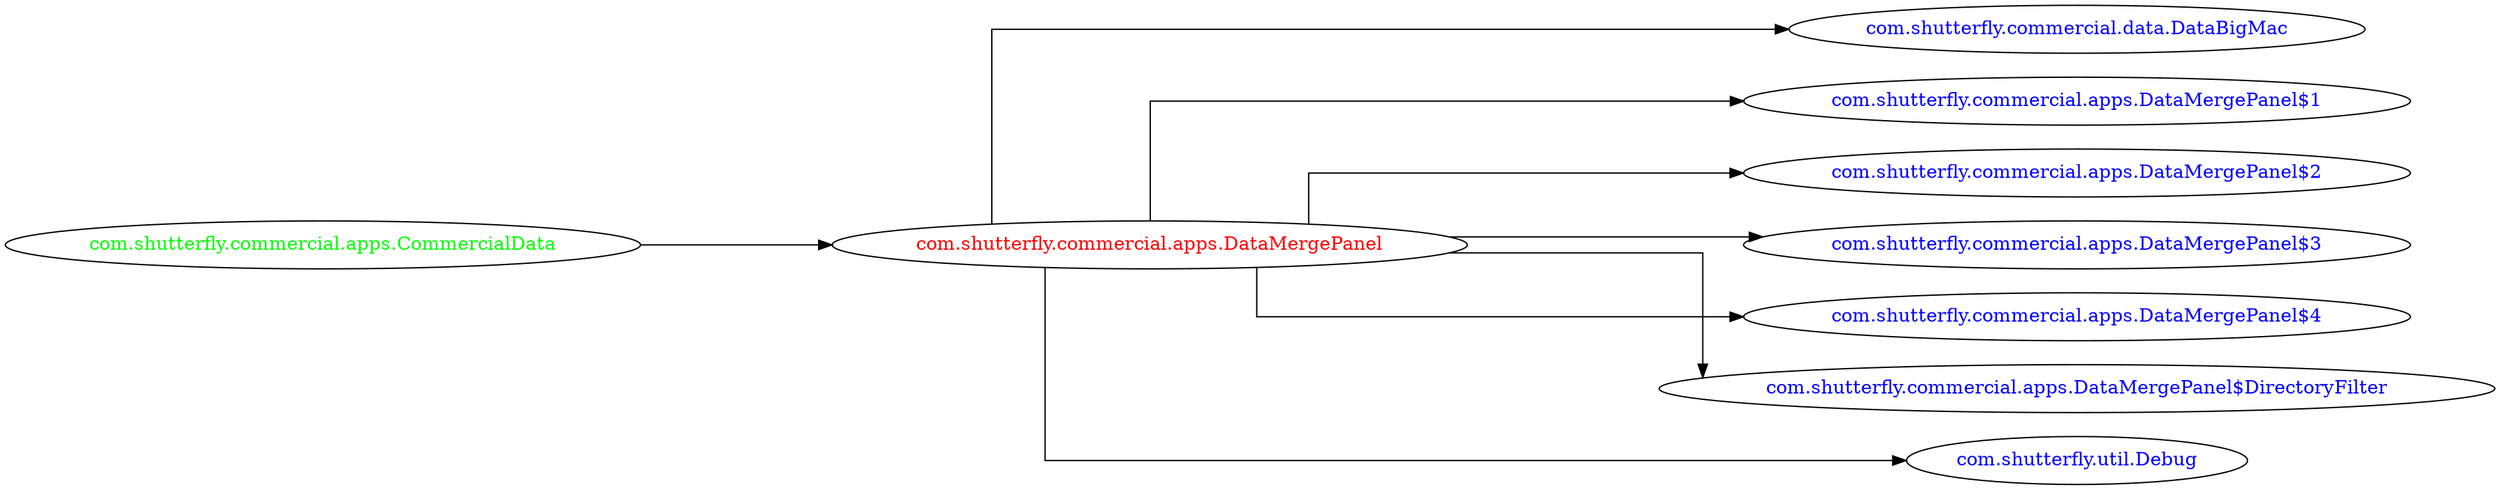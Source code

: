 digraph dependencyGraph {
 concentrate=true;
 ranksep="2.0";
 rankdir="LR"; 
 splines="ortho";
"com.shutterfly.commercial.apps.DataMergePanel" [fontcolor="red"];
"com.shutterfly.commercial.data.DataBigMac" [ fontcolor="blue" ];
"com.shutterfly.commercial.apps.DataMergePanel"->"com.shutterfly.commercial.data.DataBigMac";
"com.shutterfly.commercial.apps.DataMergePanel$1" [ fontcolor="blue" ];
"com.shutterfly.commercial.apps.DataMergePanel"->"com.shutterfly.commercial.apps.DataMergePanel$1";
"com.shutterfly.commercial.apps.DataMergePanel$2" [ fontcolor="blue" ];
"com.shutterfly.commercial.apps.DataMergePanel"->"com.shutterfly.commercial.apps.DataMergePanel$2";
"com.shutterfly.commercial.apps.DataMergePanel$3" [ fontcolor="blue" ];
"com.shutterfly.commercial.apps.DataMergePanel"->"com.shutterfly.commercial.apps.DataMergePanel$3";
"com.shutterfly.commercial.apps.DataMergePanel$4" [ fontcolor="blue" ];
"com.shutterfly.commercial.apps.DataMergePanel"->"com.shutterfly.commercial.apps.DataMergePanel$4";
"com.shutterfly.commercial.apps.DataMergePanel$DirectoryFilter" [ fontcolor="blue" ];
"com.shutterfly.commercial.apps.DataMergePanel"->"com.shutterfly.commercial.apps.DataMergePanel$DirectoryFilter";
"com.shutterfly.util.Debug" [ fontcolor="blue" ];
"com.shutterfly.commercial.apps.DataMergePanel"->"com.shutterfly.util.Debug";
"com.shutterfly.commercial.apps.CommercialData" [ fontcolor="green" ];
"com.shutterfly.commercial.apps.CommercialData"->"com.shutterfly.commercial.apps.DataMergePanel";
}